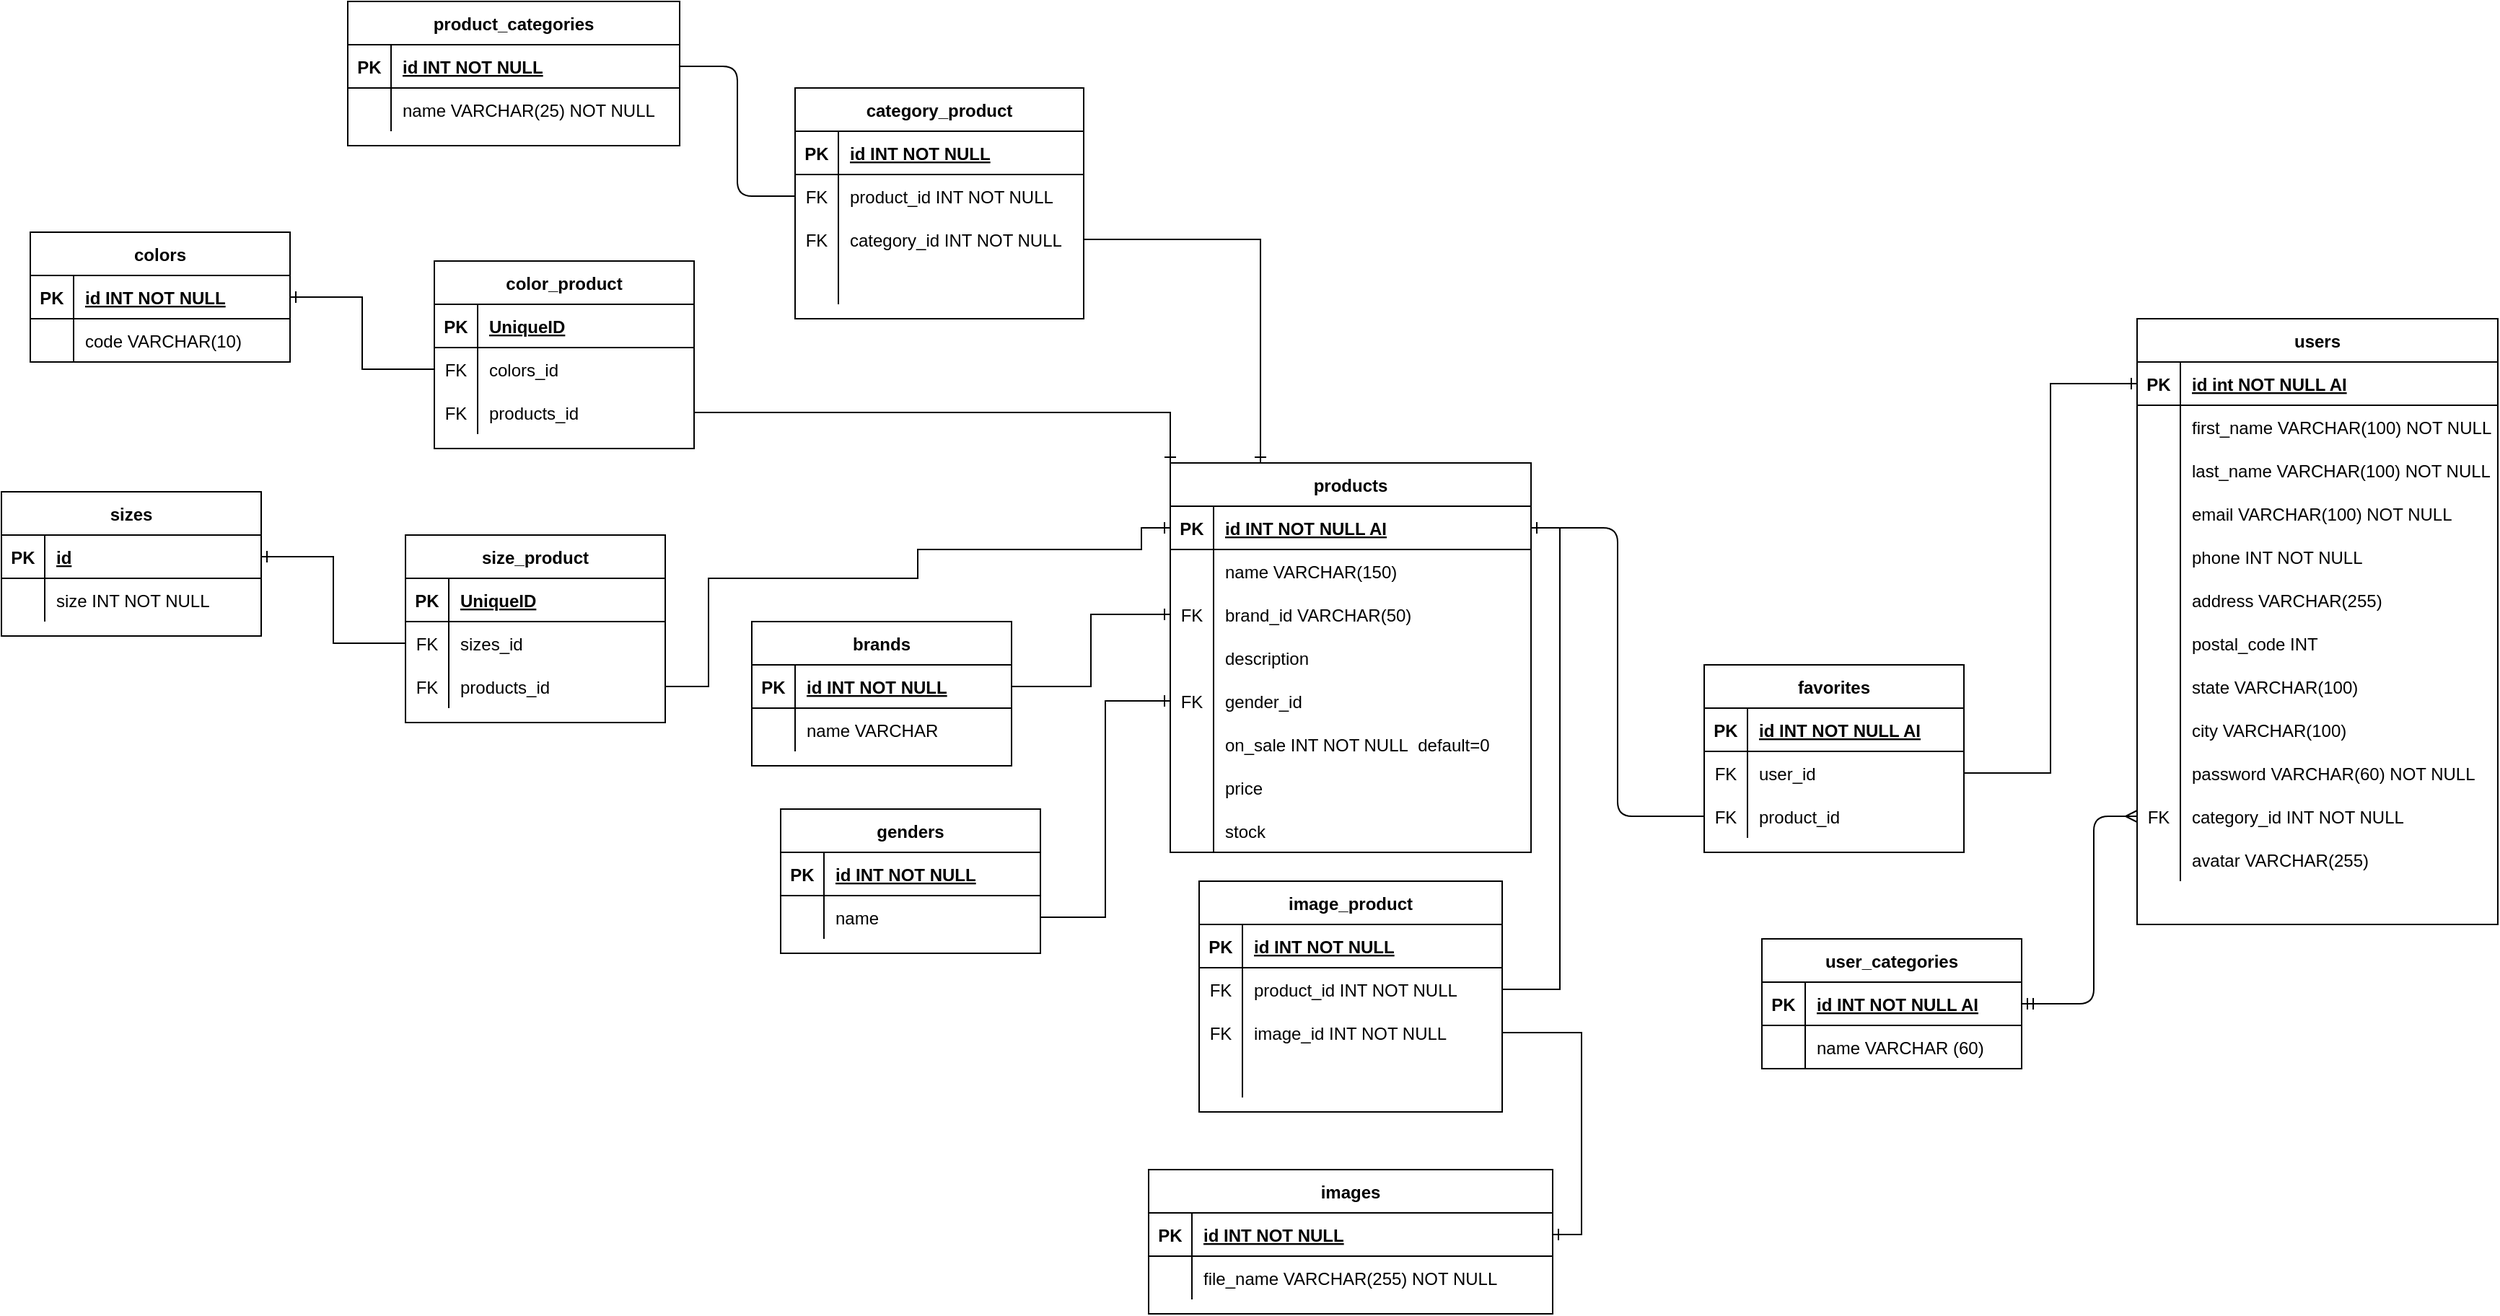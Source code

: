<mxfile version="13.6.10" type="device"><diagram id="R2lEEEUBdFMjLlhIrx00" name="Page-1"><mxGraphModel dx="3122" dy="1862" grid="1" gridSize="10" guides="1" tooltips="1" connect="1" arrows="1" fold="1" page="1" pageScale="1" pageWidth="850" pageHeight="1100" math="0" shadow="0" extFonts="Permanent Marker^https://fonts.googleapis.com/css?family=Permanent+Marker"><root><mxCell id="0"/><mxCell id="1" parent="0"/><mxCell id="C-vyLk0tnHw3VtMMgP7b-23" value="users" style="shape=table;startSize=30;container=1;collapsible=1;childLayout=tableLayout;fixedRows=1;rowLines=0;fontStyle=1;align=center;resizeLast=1;" parent="1" vertex="1"><mxGeometry x="120" y="120" width="250" height="420" as="geometry"/></mxCell><mxCell id="C-vyLk0tnHw3VtMMgP7b-24" value="" style="shape=partialRectangle;collapsible=0;dropTarget=0;pointerEvents=0;fillColor=none;points=[[0,0.5],[1,0.5]];portConstraint=eastwest;top=0;left=0;right=0;bottom=1;" parent="C-vyLk0tnHw3VtMMgP7b-23" vertex="1"><mxGeometry y="30" width="250" height="30" as="geometry"/></mxCell><mxCell id="C-vyLk0tnHw3VtMMgP7b-25" value="PK" style="shape=partialRectangle;overflow=hidden;connectable=0;fillColor=none;top=0;left=0;bottom=0;right=0;fontStyle=1;" parent="C-vyLk0tnHw3VtMMgP7b-24" vertex="1"><mxGeometry width="30" height="30" as="geometry"/></mxCell><mxCell id="C-vyLk0tnHw3VtMMgP7b-26" value="id int NOT NULL AI" style="shape=partialRectangle;overflow=hidden;connectable=0;fillColor=none;top=0;left=0;bottom=0;right=0;align=left;spacingLeft=6;fontStyle=5;" parent="C-vyLk0tnHw3VtMMgP7b-24" vertex="1"><mxGeometry x="30" width="220" height="30" as="geometry"/></mxCell><mxCell id="C-vyLk0tnHw3VtMMgP7b-27" value="" style="shape=partialRectangle;collapsible=0;dropTarget=0;pointerEvents=0;fillColor=none;points=[[0,0.5],[1,0.5]];portConstraint=eastwest;top=0;left=0;right=0;bottom=0;" parent="C-vyLk0tnHw3VtMMgP7b-23" vertex="1"><mxGeometry y="60" width="250" height="30" as="geometry"/></mxCell><mxCell id="C-vyLk0tnHw3VtMMgP7b-28" value="" style="shape=partialRectangle;overflow=hidden;connectable=0;fillColor=none;top=0;left=0;bottom=0;right=0;" parent="C-vyLk0tnHw3VtMMgP7b-27" vertex="1"><mxGeometry width="30" height="30" as="geometry"/></mxCell><mxCell id="C-vyLk0tnHw3VtMMgP7b-29" value="first_name VARCHAR(100) NOT NULL" style="shape=partialRectangle;overflow=hidden;connectable=0;fillColor=none;top=0;left=0;bottom=0;right=0;align=left;spacingLeft=6;" parent="C-vyLk0tnHw3VtMMgP7b-27" vertex="1"><mxGeometry x="30" width="220" height="30" as="geometry"/></mxCell><mxCell id="7CI0T04wTntUxsHBLiTN-1" value="" style="shape=partialRectangle;collapsible=0;dropTarget=0;pointerEvents=0;fillColor=none;top=0;left=0;bottom=0;right=0;points=[[0,0.5],[1,0.5]];portConstraint=eastwest;" parent="C-vyLk0tnHw3VtMMgP7b-23" vertex="1"><mxGeometry y="90" width="250" height="30" as="geometry"/></mxCell><mxCell id="7CI0T04wTntUxsHBLiTN-2" value="" style="shape=partialRectangle;connectable=0;fillColor=none;top=0;left=0;bottom=0;right=0;editable=1;overflow=hidden;" parent="7CI0T04wTntUxsHBLiTN-1" vertex="1"><mxGeometry width="30" height="30" as="geometry"/></mxCell><mxCell id="7CI0T04wTntUxsHBLiTN-3" value="last_name VARCHAR(100) NOT NULL" style="shape=partialRectangle;connectable=0;fillColor=none;top=0;left=0;bottom=0;right=0;align=left;spacingLeft=6;overflow=hidden;" parent="7CI0T04wTntUxsHBLiTN-1" vertex="1"><mxGeometry x="30" width="220" height="30" as="geometry"/></mxCell><mxCell id="7CI0T04wTntUxsHBLiTN-4" value="" style="shape=partialRectangle;collapsible=0;dropTarget=0;pointerEvents=0;fillColor=none;top=0;left=0;bottom=0;right=0;points=[[0,0.5],[1,0.5]];portConstraint=eastwest;" parent="C-vyLk0tnHw3VtMMgP7b-23" vertex="1"><mxGeometry y="120" width="250" height="30" as="geometry"/></mxCell><mxCell id="7CI0T04wTntUxsHBLiTN-5" value="" style="shape=partialRectangle;connectable=0;fillColor=none;top=0;left=0;bottom=0;right=0;editable=1;overflow=hidden;" parent="7CI0T04wTntUxsHBLiTN-4" vertex="1"><mxGeometry width="30" height="30" as="geometry"/></mxCell><mxCell id="7CI0T04wTntUxsHBLiTN-6" value="email VARCHAR(100) NOT NULL" style="shape=partialRectangle;connectable=0;fillColor=none;top=0;left=0;bottom=0;right=0;align=left;spacingLeft=6;overflow=hidden;" parent="7CI0T04wTntUxsHBLiTN-4" vertex="1"><mxGeometry x="30" width="220" height="30" as="geometry"/></mxCell><mxCell id="7CI0T04wTntUxsHBLiTN-7" value="" style="shape=partialRectangle;collapsible=0;dropTarget=0;pointerEvents=0;fillColor=none;top=0;left=0;bottom=0;right=0;points=[[0,0.5],[1,0.5]];portConstraint=eastwest;" parent="C-vyLk0tnHw3VtMMgP7b-23" vertex="1"><mxGeometry y="150" width="250" height="30" as="geometry"/></mxCell><mxCell id="7CI0T04wTntUxsHBLiTN-8" value="" style="shape=partialRectangle;connectable=0;fillColor=none;top=0;left=0;bottom=0;right=0;editable=1;overflow=hidden;" parent="7CI0T04wTntUxsHBLiTN-7" vertex="1"><mxGeometry width="30" height="30" as="geometry"/></mxCell><mxCell id="7CI0T04wTntUxsHBLiTN-9" value="phone INT NOT NULL" style="shape=partialRectangle;connectable=0;fillColor=none;top=0;left=0;bottom=0;right=0;align=left;spacingLeft=6;overflow=hidden;" parent="7CI0T04wTntUxsHBLiTN-7" vertex="1"><mxGeometry x="30" width="220" height="30" as="geometry"/></mxCell><mxCell id="C-vyLk0tnHw3VtMMgP7b-6" value="" style="shape=partialRectangle;collapsible=0;dropTarget=0;pointerEvents=0;fillColor=none;points=[[0,0.5],[1,0.5]];portConstraint=eastwest;top=0;left=0;right=0;bottom=0;" parent="C-vyLk0tnHw3VtMMgP7b-23" vertex="1"><mxGeometry y="180" width="250" height="30" as="geometry"/></mxCell><mxCell id="C-vyLk0tnHw3VtMMgP7b-7" value="" style="shape=partialRectangle;overflow=hidden;connectable=0;fillColor=none;top=0;left=0;bottom=0;right=0;" parent="C-vyLk0tnHw3VtMMgP7b-6" vertex="1"><mxGeometry width="30" height="30" as="geometry"/></mxCell><mxCell id="C-vyLk0tnHw3VtMMgP7b-8" value="address VARCHAR(255)" style="shape=partialRectangle;overflow=hidden;connectable=0;fillColor=none;top=0;left=0;bottom=0;right=0;align=left;spacingLeft=6;" parent="C-vyLk0tnHw3VtMMgP7b-6" vertex="1"><mxGeometry x="30" width="220" height="30" as="geometry"/></mxCell><mxCell id="7CI0T04wTntUxsHBLiTN-19" value="" style="shape=partialRectangle;collapsible=0;dropTarget=0;pointerEvents=0;fillColor=none;top=0;left=0;bottom=0;right=0;points=[[0,0.5],[1,0.5]];portConstraint=eastwest;" parent="C-vyLk0tnHw3VtMMgP7b-23" vertex="1"><mxGeometry y="210" width="250" height="30" as="geometry"/></mxCell><mxCell id="7CI0T04wTntUxsHBLiTN-20" value="" style="shape=partialRectangle;connectable=0;fillColor=none;top=0;left=0;bottom=0;right=0;editable=1;overflow=hidden;" parent="7CI0T04wTntUxsHBLiTN-19" vertex="1"><mxGeometry width="30" height="30" as="geometry"/></mxCell><mxCell id="7CI0T04wTntUxsHBLiTN-21" value="postal_code INT" style="shape=partialRectangle;connectable=0;fillColor=none;top=0;left=0;bottom=0;right=0;align=left;spacingLeft=6;overflow=hidden;" parent="7CI0T04wTntUxsHBLiTN-19" vertex="1"><mxGeometry x="30" width="220" height="30" as="geometry"/></mxCell><mxCell id="7CI0T04wTntUxsHBLiTN-16" value="" style="shape=partialRectangle;collapsible=0;dropTarget=0;pointerEvents=0;fillColor=none;top=0;left=0;bottom=0;right=0;points=[[0,0.5],[1,0.5]];portConstraint=eastwest;" parent="C-vyLk0tnHw3VtMMgP7b-23" vertex="1"><mxGeometry y="240" width="250" height="30" as="geometry"/></mxCell><mxCell id="7CI0T04wTntUxsHBLiTN-17" value="" style="shape=partialRectangle;connectable=0;fillColor=none;top=0;left=0;bottom=0;right=0;editable=1;overflow=hidden;" parent="7CI0T04wTntUxsHBLiTN-16" vertex="1"><mxGeometry width="30" height="30" as="geometry"/></mxCell><mxCell id="7CI0T04wTntUxsHBLiTN-18" value="state VARCHAR(100) " style="shape=partialRectangle;connectable=0;fillColor=none;top=0;left=0;bottom=0;right=0;align=left;spacingLeft=6;overflow=hidden;" parent="7CI0T04wTntUxsHBLiTN-16" vertex="1"><mxGeometry x="30" width="220" height="30" as="geometry"/></mxCell><mxCell id="C-vyLk0tnHw3VtMMgP7b-9" value="" style="shape=partialRectangle;collapsible=0;dropTarget=0;pointerEvents=0;fillColor=none;points=[[0,0.5],[1,0.5]];portConstraint=eastwest;top=0;left=0;right=0;bottom=0;" parent="C-vyLk0tnHw3VtMMgP7b-23" vertex="1"><mxGeometry y="270" width="250" height="30" as="geometry"/></mxCell><mxCell id="C-vyLk0tnHw3VtMMgP7b-10" value="" style="shape=partialRectangle;overflow=hidden;connectable=0;fillColor=none;top=0;left=0;bottom=0;right=0;" parent="C-vyLk0tnHw3VtMMgP7b-9" vertex="1"><mxGeometry width="30" height="30" as="geometry"/></mxCell><mxCell id="C-vyLk0tnHw3VtMMgP7b-11" value="city VARCHAR(100) " style="shape=partialRectangle;overflow=hidden;connectable=0;fillColor=none;top=0;left=0;bottom=0;right=0;align=left;spacingLeft=6;" parent="C-vyLk0tnHw3VtMMgP7b-9" vertex="1"><mxGeometry x="30" width="220" height="30" as="geometry"/></mxCell><mxCell id="7CI0T04wTntUxsHBLiTN-22" value="" style="shape=partialRectangle;collapsible=0;dropTarget=0;pointerEvents=0;fillColor=none;top=0;left=0;bottom=0;right=0;points=[[0,0.5],[1,0.5]];portConstraint=eastwest;" parent="C-vyLk0tnHw3VtMMgP7b-23" vertex="1"><mxGeometry y="300" width="250" height="30" as="geometry"/></mxCell><mxCell id="7CI0T04wTntUxsHBLiTN-23" value="" style="shape=partialRectangle;connectable=0;fillColor=none;top=0;left=0;bottom=0;right=0;editable=1;overflow=hidden;" parent="7CI0T04wTntUxsHBLiTN-22" vertex="1"><mxGeometry width="30" height="30" as="geometry"/></mxCell><mxCell id="7CI0T04wTntUxsHBLiTN-24" value="password VARCHAR(60) NOT NULL" style="shape=partialRectangle;connectable=0;fillColor=none;top=0;left=0;bottom=0;right=0;align=left;spacingLeft=6;overflow=hidden;" parent="7CI0T04wTntUxsHBLiTN-22" vertex="1"><mxGeometry x="30" width="220" height="30" as="geometry"/></mxCell><mxCell id="7CI0T04wTntUxsHBLiTN-25" value="" style="shape=partialRectangle;collapsible=0;dropTarget=0;pointerEvents=0;fillColor=none;top=0;left=0;bottom=0;right=0;points=[[0,0.5],[1,0.5]];portConstraint=eastwest;" parent="C-vyLk0tnHw3VtMMgP7b-23" vertex="1"><mxGeometry y="330" width="250" height="30" as="geometry"/></mxCell><mxCell id="7CI0T04wTntUxsHBLiTN-26" value="FK" style="shape=partialRectangle;connectable=0;fillColor=none;top=0;left=0;bottom=0;right=0;fontStyle=0;overflow=hidden;" parent="7CI0T04wTntUxsHBLiTN-25" vertex="1"><mxGeometry width="30" height="30" as="geometry"/></mxCell><mxCell id="7CI0T04wTntUxsHBLiTN-27" value="category_id INT NOT NULL" style="shape=partialRectangle;connectable=0;fillColor=none;top=0;left=0;bottom=0;right=0;align=left;spacingLeft=6;fontStyle=0;overflow=hidden;" parent="7CI0T04wTntUxsHBLiTN-25" vertex="1"><mxGeometry x="30" width="220" height="30" as="geometry"/></mxCell><mxCell id="7CI0T04wTntUxsHBLiTN-43" value="" style="shape=partialRectangle;collapsible=0;dropTarget=0;pointerEvents=0;fillColor=none;top=0;left=0;bottom=0;right=0;points=[[0,0.5],[1,0.5]];portConstraint=eastwest;" parent="C-vyLk0tnHw3VtMMgP7b-23" vertex="1"><mxGeometry y="360" width="250" height="30" as="geometry"/></mxCell><mxCell id="7CI0T04wTntUxsHBLiTN-44" value="" style="shape=partialRectangle;connectable=0;fillColor=none;top=0;left=0;bottom=0;right=0;editable=1;overflow=hidden;" parent="7CI0T04wTntUxsHBLiTN-43" vertex="1"><mxGeometry width="30" height="30" as="geometry"/></mxCell><mxCell id="7CI0T04wTntUxsHBLiTN-45" value="avatar VARCHAR(255)" style="shape=partialRectangle;connectable=0;fillColor=none;top=0;left=0;bottom=0;right=0;align=left;spacingLeft=6;overflow=hidden;" parent="7CI0T04wTntUxsHBLiTN-43" vertex="1"><mxGeometry x="30" width="220" height="30" as="geometry"/></mxCell><mxCell id="7CI0T04wTntUxsHBLiTN-41" value="" style="endArrow=ERmany;html=1;entryX=0;entryY=0.5;entryDx=0;entryDy=0;exitX=1;exitY=0.5;exitDx=0;exitDy=0;startArrow=ERmandOne;startFill=0;endFill=0;" parent="1" source="7CI0T04wTntUxsHBLiTN-29" target="7CI0T04wTntUxsHBLiTN-25" edge="1"><mxGeometry width="50" height="50" relative="1" as="geometry"><mxPoint y="180" as="sourcePoint"/><mxPoint x="50" y="130" as="targetPoint"/><Array as="points"><mxPoint x="90" y="595"/><mxPoint x="90" y="465"/></Array></mxGeometry></mxCell><mxCell id="7CI0T04wTntUxsHBLiTN-46" value="favorites" style="shape=table;startSize=30;container=1;collapsible=1;childLayout=tableLayout;fixedRows=1;rowLines=0;fontStyle=1;align=center;resizeLast=1;" parent="1" vertex="1"><mxGeometry x="-180" y="360" width="180" height="130" as="geometry"/></mxCell><mxCell id="7CI0T04wTntUxsHBLiTN-47" value="" style="shape=partialRectangle;collapsible=0;dropTarget=0;pointerEvents=0;fillColor=none;top=0;left=0;bottom=1;right=0;points=[[0,0.5],[1,0.5]];portConstraint=eastwest;" parent="7CI0T04wTntUxsHBLiTN-46" vertex="1"><mxGeometry y="30" width="180" height="30" as="geometry"/></mxCell><mxCell id="7CI0T04wTntUxsHBLiTN-48" value="PK" style="shape=partialRectangle;connectable=0;fillColor=none;top=0;left=0;bottom=0;right=0;fontStyle=1;overflow=hidden;" parent="7CI0T04wTntUxsHBLiTN-47" vertex="1"><mxGeometry width="30" height="30" as="geometry"/></mxCell><mxCell id="7CI0T04wTntUxsHBLiTN-49" value="id INT NOT NULL AI" style="shape=partialRectangle;connectable=0;fillColor=none;top=0;left=0;bottom=0;right=0;align=left;spacingLeft=6;fontStyle=5;overflow=hidden;" parent="7CI0T04wTntUxsHBLiTN-47" vertex="1"><mxGeometry x="30" width="150" height="30" as="geometry"/></mxCell><mxCell id="7CI0T04wTntUxsHBLiTN-50" value="" style="shape=partialRectangle;collapsible=0;dropTarget=0;pointerEvents=0;fillColor=none;top=0;left=0;bottom=0;right=0;points=[[0,0.5],[1,0.5]];portConstraint=eastwest;" parent="7CI0T04wTntUxsHBLiTN-46" vertex="1"><mxGeometry y="60" width="180" height="30" as="geometry"/></mxCell><mxCell id="7CI0T04wTntUxsHBLiTN-51" value="FK" style="shape=partialRectangle;connectable=0;fillColor=none;top=0;left=0;bottom=0;right=0;editable=1;overflow=hidden;" parent="7CI0T04wTntUxsHBLiTN-50" vertex="1"><mxGeometry width="30" height="30" as="geometry"/></mxCell><mxCell id="7CI0T04wTntUxsHBLiTN-52" value="user_id" style="shape=partialRectangle;connectable=0;fillColor=none;top=0;left=0;bottom=0;right=0;align=left;spacingLeft=6;overflow=hidden;" parent="7CI0T04wTntUxsHBLiTN-50" vertex="1"><mxGeometry x="30" width="150" height="30" as="geometry"/></mxCell><mxCell id="7CI0T04wTntUxsHBLiTN-53" value="" style="shape=partialRectangle;collapsible=0;dropTarget=0;pointerEvents=0;fillColor=none;top=0;left=0;bottom=0;right=0;points=[[0,0.5],[1,0.5]];portConstraint=eastwest;" parent="7CI0T04wTntUxsHBLiTN-46" vertex="1"><mxGeometry y="90" width="180" height="30" as="geometry"/></mxCell><mxCell id="7CI0T04wTntUxsHBLiTN-54" value="FK" style="shape=partialRectangle;connectable=0;fillColor=none;top=0;left=0;bottom=0;right=0;editable=1;overflow=hidden;" parent="7CI0T04wTntUxsHBLiTN-53" vertex="1"><mxGeometry width="30" height="30" as="geometry"/></mxCell><mxCell id="7CI0T04wTntUxsHBLiTN-55" value="product_id" style="shape=partialRectangle;connectable=0;fillColor=none;top=0;left=0;bottom=0;right=0;align=left;spacingLeft=6;overflow=hidden;" parent="7CI0T04wTntUxsHBLiTN-53" vertex="1"><mxGeometry x="30" width="150" height="30" as="geometry"/></mxCell><mxCell id="7CI0T04wTntUxsHBLiTN-76" value="" style="endArrow=none;html=1;entryX=0;entryY=0.5;entryDx=0;entryDy=0;exitX=1;exitY=0.5;exitDx=0;exitDy=0;" parent="1" source="7CI0T04wTntUxsHBLiTN-64" target="7CI0T04wTntUxsHBLiTN-53" edge="1"><mxGeometry width="50" height="50" relative="1" as="geometry"><mxPoint x="-30" y="620" as="sourcePoint"/><mxPoint x="20" y="570" as="targetPoint"/><Array as="points"><mxPoint x="-240" y="265"/><mxPoint x="-240" y="465"/></Array></mxGeometry></mxCell><mxCell id="7CI0T04wTntUxsHBLiTN-63" value="products" style="shape=table;startSize=30;container=1;collapsible=1;childLayout=tableLayout;fixedRows=1;rowLines=0;fontStyle=1;align=center;resizeLast=1;" parent="1" vertex="1"><mxGeometry x="-550" y="220" width="250" height="270" as="geometry"/></mxCell><mxCell id="7CI0T04wTntUxsHBLiTN-64" value="" style="shape=partialRectangle;collapsible=0;dropTarget=0;pointerEvents=0;fillColor=none;top=0;left=0;bottom=1;right=0;points=[[0,0.5],[1,0.5]];portConstraint=eastwest;" parent="7CI0T04wTntUxsHBLiTN-63" vertex="1"><mxGeometry y="30" width="250" height="30" as="geometry"/></mxCell><mxCell id="7CI0T04wTntUxsHBLiTN-65" value="PK" style="shape=partialRectangle;connectable=0;fillColor=none;top=0;left=0;bottom=0;right=0;fontStyle=1;overflow=hidden;" parent="7CI0T04wTntUxsHBLiTN-64" vertex="1"><mxGeometry width="30" height="30" as="geometry"/></mxCell><mxCell id="7CI0T04wTntUxsHBLiTN-66" value="id INT NOT NULL AI" style="shape=partialRectangle;connectable=0;fillColor=none;top=0;left=0;bottom=0;right=0;align=left;spacingLeft=6;fontStyle=5;overflow=hidden;" parent="7CI0T04wTntUxsHBLiTN-64" vertex="1"><mxGeometry x="30" width="220" height="30" as="geometry"/></mxCell><mxCell id="7CI0T04wTntUxsHBLiTN-67" value="" style="shape=partialRectangle;collapsible=0;dropTarget=0;pointerEvents=0;fillColor=none;top=0;left=0;bottom=0;right=0;points=[[0,0.5],[1,0.5]];portConstraint=eastwest;" parent="7CI0T04wTntUxsHBLiTN-63" vertex="1"><mxGeometry y="60" width="250" height="30" as="geometry"/></mxCell><mxCell id="7CI0T04wTntUxsHBLiTN-68" value="" style="shape=partialRectangle;connectable=0;fillColor=none;top=0;left=0;bottom=0;right=0;editable=1;overflow=hidden;" parent="7CI0T04wTntUxsHBLiTN-67" vertex="1"><mxGeometry width="30" height="30" as="geometry"/></mxCell><mxCell id="7CI0T04wTntUxsHBLiTN-69" value="name VARCHAR(150)" style="shape=partialRectangle;connectable=0;fillColor=none;top=0;left=0;bottom=0;right=0;align=left;spacingLeft=6;overflow=hidden;" parent="7CI0T04wTntUxsHBLiTN-67" vertex="1"><mxGeometry x="30" width="220" height="30" as="geometry"/></mxCell><mxCell id="7CI0T04wTntUxsHBLiTN-70" value="" style="shape=partialRectangle;collapsible=0;dropTarget=0;pointerEvents=0;fillColor=none;top=0;left=0;bottom=0;right=0;points=[[0,0.5],[1,0.5]];portConstraint=eastwest;" parent="7CI0T04wTntUxsHBLiTN-63" vertex="1"><mxGeometry y="90" width="250" height="30" as="geometry"/></mxCell><mxCell id="7CI0T04wTntUxsHBLiTN-71" value="FK" style="shape=partialRectangle;connectable=0;fillColor=none;top=0;left=0;bottom=0;right=0;editable=1;overflow=hidden;" parent="7CI0T04wTntUxsHBLiTN-70" vertex="1"><mxGeometry width="30" height="30" as="geometry"/></mxCell><mxCell id="7CI0T04wTntUxsHBLiTN-72" value="brand_id VARCHAR(50)" style="shape=partialRectangle;connectable=0;fillColor=none;top=0;left=0;bottom=0;right=0;align=left;spacingLeft=6;overflow=hidden;" parent="7CI0T04wTntUxsHBLiTN-70" vertex="1"><mxGeometry x="30" width="220" height="30" as="geometry"/></mxCell><mxCell id="7CI0T04wTntUxsHBLiTN-73" value="" style="shape=partialRectangle;collapsible=0;dropTarget=0;pointerEvents=0;fillColor=none;top=0;left=0;bottom=0;right=0;points=[[0,0.5],[1,0.5]];portConstraint=eastwest;" parent="7CI0T04wTntUxsHBLiTN-63" vertex="1"><mxGeometry y="120" width="250" height="30" as="geometry"/></mxCell><mxCell id="7CI0T04wTntUxsHBLiTN-74" value="" style="shape=partialRectangle;connectable=0;fillColor=none;top=0;left=0;bottom=0;right=0;editable=1;overflow=hidden;" parent="7CI0T04wTntUxsHBLiTN-73" vertex="1"><mxGeometry width="30" height="30" as="geometry"/></mxCell><mxCell id="7CI0T04wTntUxsHBLiTN-75" value="description" style="shape=partialRectangle;connectable=0;fillColor=none;top=0;left=0;bottom=0;right=0;align=left;spacingLeft=6;overflow=hidden;" parent="7CI0T04wTntUxsHBLiTN-73" vertex="1"><mxGeometry x="30" width="220" height="30" as="geometry"/></mxCell><mxCell id="ed0kScu_7yE_IxrHr6Bm-62" value="" style="shape=partialRectangle;collapsible=0;dropTarget=0;pointerEvents=0;fillColor=none;top=0;left=0;bottom=0;right=0;points=[[0,0.5],[1,0.5]];portConstraint=eastwest;" parent="7CI0T04wTntUxsHBLiTN-63" vertex="1"><mxGeometry y="150" width="250" height="30" as="geometry"/></mxCell><mxCell id="ed0kScu_7yE_IxrHr6Bm-63" value="FK" style="shape=partialRectangle;connectable=0;fillColor=none;top=0;left=0;bottom=0;right=0;editable=1;overflow=hidden;" parent="ed0kScu_7yE_IxrHr6Bm-62" vertex="1"><mxGeometry width="30" height="30" as="geometry"/></mxCell><mxCell id="ed0kScu_7yE_IxrHr6Bm-64" value="gender_id" style="shape=partialRectangle;connectable=0;fillColor=none;top=0;left=0;bottom=0;right=0;align=left;spacingLeft=6;overflow=hidden;" parent="ed0kScu_7yE_IxrHr6Bm-62" vertex="1"><mxGeometry x="30" width="220" height="30" as="geometry"/></mxCell><mxCell id="ed0kScu_7yE_IxrHr6Bm-68" value="" style="shape=partialRectangle;collapsible=0;dropTarget=0;pointerEvents=0;fillColor=none;top=0;left=0;bottom=0;right=0;points=[[0,0.5],[1,0.5]];portConstraint=eastwest;" parent="7CI0T04wTntUxsHBLiTN-63" vertex="1"><mxGeometry y="180" width="250" height="30" as="geometry"/></mxCell><mxCell id="ed0kScu_7yE_IxrHr6Bm-69" value="" style="shape=partialRectangle;connectable=0;fillColor=none;top=0;left=0;bottom=0;right=0;editable=1;overflow=hidden;" parent="ed0kScu_7yE_IxrHr6Bm-68" vertex="1"><mxGeometry width="30" height="30" as="geometry"/></mxCell><mxCell id="ed0kScu_7yE_IxrHr6Bm-70" value="on_sale INT NOT NULL  default=0" style="shape=partialRectangle;connectable=0;fillColor=none;top=0;left=0;bottom=0;right=0;align=left;spacingLeft=6;overflow=hidden;" parent="ed0kScu_7yE_IxrHr6Bm-68" vertex="1"><mxGeometry x="30" width="220" height="30" as="geometry"/></mxCell><mxCell id="ed0kScu_7yE_IxrHr6Bm-77" value="" style="shape=partialRectangle;collapsible=0;dropTarget=0;pointerEvents=0;fillColor=none;top=0;left=0;bottom=0;right=0;points=[[0,0.5],[1,0.5]];portConstraint=eastwest;" parent="7CI0T04wTntUxsHBLiTN-63" vertex="1"><mxGeometry y="210" width="250" height="30" as="geometry"/></mxCell><mxCell id="ed0kScu_7yE_IxrHr6Bm-78" value="" style="shape=partialRectangle;connectable=0;fillColor=none;top=0;left=0;bottom=0;right=0;editable=1;overflow=hidden;" parent="ed0kScu_7yE_IxrHr6Bm-77" vertex="1"><mxGeometry width="30" height="30" as="geometry"/></mxCell><mxCell id="ed0kScu_7yE_IxrHr6Bm-79" value="price" style="shape=partialRectangle;connectable=0;fillColor=none;top=0;left=0;bottom=0;right=0;align=left;spacingLeft=6;overflow=hidden;" parent="ed0kScu_7yE_IxrHr6Bm-77" vertex="1"><mxGeometry x="30" width="220" height="30" as="geometry"/></mxCell><mxCell id="ed0kScu_7yE_IxrHr6Bm-86" value="" style="shape=partialRectangle;collapsible=0;dropTarget=0;pointerEvents=0;fillColor=none;top=0;left=0;bottom=0;right=0;points=[[0,0.5],[1,0.5]];portConstraint=eastwest;" parent="7CI0T04wTntUxsHBLiTN-63" vertex="1"><mxGeometry y="240" width="250" height="30" as="geometry"/></mxCell><mxCell id="ed0kScu_7yE_IxrHr6Bm-87" value="" style="shape=partialRectangle;connectable=0;fillColor=none;top=0;left=0;bottom=0;right=0;editable=1;overflow=hidden;" parent="ed0kScu_7yE_IxrHr6Bm-86" vertex="1"><mxGeometry width="30" height="30" as="geometry"/></mxCell><mxCell id="ed0kScu_7yE_IxrHr6Bm-88" value="stock" style="shape=partialRectangle;connectable=0;fillColor=none;top=0;left=0;bottom=0;right=0;align=left;spacingLeft=6;overflow=hidden;" parent="ed0kScu_7yE_IxrHr6Bm-86" vertex="1"><mxGeometry x="30" width="220" height="30" as="geometry"/></mxCell><mxCell id="ed0kScu_7yE_IxrHr6Bm-147" value="" style="endArrow=none;html=1;entryX=0;entryY=0.5;entryDx=0;entryDy=0;exitX=1;exitY=0.5;exitDx=0;exitDy=0;" parent="1" source="ed0kScu_7yE_IxrHr6Bm-135" target="ed0kScu_7yE_IxrHr6Bm-124" edge="1"><mxGeometry width="50" height="50" relative="1" as="geometry"><mxPoint x="-440" y="80" as="sourcePoint"/><mxPoint x="-390" y="30" as="targetPoint"/><Array as="points"><mxPoint x="-850" y="-55"/><mxPoint x="-850" y="35"/></Array></mxGeometry></mxCell><mxCell id="hTdoEpMbMolDxhusaPXO-15" style="edgeStyle=orthogonalEdgeStyle;rounded=0;orthogonalLoop=1;jettySize=auto;html=1;exitX=0;exitY=0.5;exitDx=0;exitDy=0;entryX=1;entryY=0.5;entryDx=0;entryDy=0;endArrow=ERone;endFill=0;" edge="1" parent="1" source="hTdoEpMbMolDxhusaPXO-5" target="ed0kScu_7yE_IxrHr6Bm-149"><mxGeometry relative="1" as="geometry"/></mxCell><mxCell id="hTdoEpMbMolDxhusaPXO-26" style="edgeStyle=orthogonalEdgeStyle;rounded=0;orthogonalLoop=1;jettySize=auto;html=1;exitX=0;exitY=0.5;exitDx=0;exitDy=0;entryX=1;entryY=0.5;entryDx=0;entryDy=0;endArrow=ERone;endFill=0;" edge="1" parent="1" source="hTdoEpMbMolDxhusaPXO-20" target="ed0kScu_7yE_IxrHr6Bm-176"><mxGeometry relative="1" as="geometry"/></mxCell><mxCell id="ed0kScu_7yE_IxrHr6Bm-219" value="images" style="shape=table;startSize=30;container=1;collapsible=1;childLayout=tableLayout;fixedRows=1;rowLines=0;fontStyle=1;align=center;resizeLast=1;" parent="1" vertex="1"><mxGeometry x="-565" y="710" width="280" height="100" as="geometry"/></mxCell><mxCell id="ed0kScu_7yE_IxrHr6Bm-220" value="" style="shape=partialRectangle;collapsible=0;dropTarget=0;pointerEvents=0;fillColor=none;top=0;left=0;bottom=1;right=0;points=[[0,0.5],[1,0.5]];portConstraint=eastwest;" parent="ed0kScu_7yE_IxrHr6Bm-219" vertex="1"><mxGeometry y="30" width="280" height="30" as="geometry"/></mxCell><mxCell id="ed0kScu_7yE_IxrHr6Bm-221" value="PK" style="shape=partialRectangle;connectable=0;fillColor=none;top=0;left=0;bottom=0;right=0;fontStyle=1;overflow=hidden;" parent="ed0kScu_7yE_IxrHr6Bm-220" vertex="1"><mxGeometry width="30" height="30" as="geometry"/></mxCell><mxCell id="ed0kScu_7yE_IxrHr6Bm-222" value="id INT NOT NULL" style="shape=partialRectangle;connectable=0;fillColor=none;top=0;left=0;bottom=0;right=0;align=left;spacingLeft=6;fontStyle=5;overflow=hidden;" parent="ed0kScu_7yE_IxrHr6Bm-220" vertex="1"><mxGeometry x="30" width="250" height="30" as="geometry"/></mxCell><mxCell id="ed0kScu_7yE_IxrHr6Bm-223" value="" style="shape=partialRectangle;collapsible=0;dropTarget=0;pointerEvents=0;fillColor=none;top=0;left=0;bottom=0;right=0;points=[[0,0.5],[1,0.5]];portConstraint=eastwest;" parent="ed0kScu_7yE_IxrHr6Bm-219" vertex="1"><mxGeometry y="60" width="280" height="30" as="geometry"/></mxCell><mxCell id="ed0kScu_7yE_IxrHr6Bm-224" value="" style="shape=partialRectangle;connectable=0;fillColor=none;top=0;left=0;bottom=0;right=0;editable=1;overflow=hidden;" parent="ed0kScu_7yE_IxrHr6Bm-223" vertex="1"><mxGeometry width="30" height="30" as="geometry"/></mxCell><mxCell id="ed0kScu_7yE_IxrHr6Bm-225" value="file_name VARCHAR(255) NOT NULL" style="shape=partialRectangle;connectable=0;fillColor=none;top=0;left=0;bottom=0;right=0;align=left;spacingLeft=6;overflow=hidden;" parent="ed0kScu_7yE_IxrHr6Bm-223" vertex="1"><mxGeometry x="30" width="250" height="30" as="geometry"/></mxCell><mxCell id="hTdoEpMbMolDxhusaPXO-28" style="edgeStyle=orthogonalEdgeStyle;rounded=0;orthogonalLoop=1;jettySize=auto;html=1;exitX=1;exitY=0.5;exitDx=0;exitDy=0;entryX=1;entryY=0.5;entryDx=0;entryDy=0;endArrow=ERone;endFill=0;" edge="1" parent="1" source="ed0kScu_7yE_IxrHr6Bm-212" target="ed0kScu_7yE_IxrHr6Bm-220"><mxGeometry relative="1" as="geometry"/></mxCell><mxCell id="ed0kScu_7yE_IxrHr6Bm-205" value="image_product" style="shape=table;startSize=30;container=1;collapsible=1;childLayout=tableLayout;fixedRows=1;rowLines=0;fontStyle=1;align=center;resizeLast=1;" parent="1" vertex="1"><mxGeometry x="-530" y="510" width="210" height="160" as="geometry"/></mxCell><mxCell id="ed0kScu_7yE_IxrHr6Bm-206" value="" style="shape=partialRectangle;collapsible=0;dropTarget=0;pointerEvents=0;fillColor=none;top=0;left=0;bottom=1;right=0;points=[[0,0.5],[1,0.5]];portConstraint=eastwest;" parent="ed0kScu_7yE_IxrHr6Bm-205" vertex="1"><mxGeometry y="30" width="210" height="30" as="geometry"/></mxCell><mxCell id="ed0kScu_7yE_IxrHr6Bm-207" value="PK" style="shape=partialRectangle;connectable=0;fillColor=none;top=0;left=0;bottom=0;right=0;fontStyle=1;overflow=hidden;" parent="ed0kScu_7yE_IxrHr6Bm-206" vertex="1"><mxGeometry width="30" height="30" as="geometry"/></mxCell><mxCell id="ed0kScu_7yE_IxrHr6Bm-208" value="id INT NOT NULL" style="shape=partialRectangle;connectable=0;fillColor=none;top=0;left=0;bottom=0;right=0;align=left;spacingLeft=6;fontStyle=5;overflow=hidden;" parent="ed0kScu_7yE_IxrHr6Bm-206" vertex="1"><mxGeometry x="30" width="180" height="30" as="geometry"/></mxCell><mxCell id="ed0kScu_7yE_IxrHr6Bm-209" value="" style="shape=partialRectangle;collapsible=0;dropTarget=0;pointerEvents=0;fillColor=none;top=0;left=0;bottom=0;right=0;points=[[0,0.5],[1,0.5]];portConstraint=eastwest;" parent="ed0kScu_7yE_IxrHr6Bm-205" vertex="1"><mxGeometry y="60" width="210" height="30" as="geometry"/></mxCell><mxCell id="ed0kScu_7yE_IxrHr6Bm-210" value="FK" style="shape=partialRectangle;connectable=0;fillColor=none;top=0;left=0;bottom=0;right=0;editable=1;overflow=hidden;" parent="ed0kScu_7yE_IxrHr6Bm-209" vertex="1"><mxGeometry width="30" height="30" as="geometry"/></mxCell><mxCell id="ed0kScu_7yE_IxrHr6Bm-211" value="product_id INT NOT NULL" style="shape=partialRectangle;connectable=0;fillColor=none;top=0;left=0;bottom=0;right=0;align=left;spacingLeft=6;overflow=hidden;" parent="ed0kScu_7yE_IxrHr6Bm-209" vertex="1"><mxGeometry x="30" width="180" height="30" as="geometry"/></mxCell><mxCell id="ed0kScu_7yE_IxrHr6Bm-212" value="" style="shape=partialRectangle;collapsible=0;dropTarget=0;pointerEvents=0;fillColor=none;top=0;left=0;bottom=0;right=0;points=[[0,0.5],[1,0.5]];portConstraint=eastwest;" parent="ed0kScu_7yE_IxrHr6Bm-205" vertex="1"><mxGeometry y="90" width="210" height="30" as="geometry"/></mxCell><mxCell id="ed0kScu_7yE_IxrHr6Bm-213" value="FK" style="shape=partialRectangle;connectable=0;fillColor=none;top=0;left=0;bottom=0;right=0;editable=1;overflow=hidden;" parent="ed0kScu_7yE_IxrHr6Bm-212" vertex="1"><mxGeometry width="30" height="30" as="geometry"/></mxCell><mxCell id="ed0kScu_7yE_IxrHr6Bm-214" value="image_id INT NOT NULL" style="shape=partialRectangle;connectable=0;fillColor=none;top=0;left=0;bottom=0;right=0;align=left;spacingLeft=6;overflow=hidden;" parent="ed0kScu_7yE_IxrHr6Bm-212" vertex="1"><mxGeometry x="30" width="180" height="30" as="geometry"/></mxCell><mxCell id="ed0kScu_7yE_IxrHr6Bm-215" value="" style="shape=partialRectangle;collapsible=0;dropTarget=0;pointerEvents=0;fillColor=none;top=0;left=0;bottom=0;right=0;points=[[0,0.5],[1,0.5]];portConstraint=eastwest;" parent="ed0kScu_7yE_IxrHr6Bm-205" vertex="1"><mxGeometry y="120" width="210" height="30" as="geometry"/></mxCell><mxCell id="ed0kScu_7yE_IxrHr6Bm-216" value="" style="shape=partialRectangle;connectable=0;fillColor=none;top=0;left=0;bottom=0;right=0;editable=1;overflow=hidden;" parent="ed0kScu_7yE_IxrHr6Bm-215" vertex="1"><mxGeometry width="30" height="30" as="geometry"/></mxCell><mxCell id="ed0kScu_7yE_IxrHr6Bm-217" value="" style="shape=partialRectangle;connectable=0;fillColor=none;top=0;left=0;bottom=0;right=0;align=left;spacingLeft=6;overflow=hidden;" parent="ed0kScu_7yE_IxrHr6Bm-215" vertex="1"><mxGeometry x="30" width="180" height="30" as="geometry"/></mxCell><mxCell id="hTdoEpMbMolDxhusaPXO-95" style="edgeStyle=orthogonalEdgeStyle;rounded=0;orthogonalLoop=1;jettySize=auto;html=1;exitX=1;exitY=0.5;exitDx=0;exitDy=0;entryX=1;entryY=0.5;entryDx=0;entryDy=0;endArrow=ERone;endFill=0;" edge="1" parent="1" source="ed0kScu_7yE_IxrHr6Bm-209" target="7CI0T04wTntUxsHBLiTN-64"><mxGeometry relative="1" as="geometry"><Array as="points"><mxPoint x="-280" y="585"/><mxPoint x="-280" y="265"/></Array></mxGeometry></mxCell><mxCell id="hTdoEpMbMolDxhusaPXO-99" style="edgeStyle=orthogonalEdgeStyle;rounded=0;orthogonalLoop=1;jettySize=auto;html=1;exitX=1;exitY=0.5;exitDx=0;exitDy=0;entryX=0;entryY=0.5;entryDx=0;entryDy=0;endArrow=ERone;endFill=0;" edge="1" parent="1" source="7CI0T04wTntUxsHBLiTN-50" target="C-vyLk0tnHw3VtMMgP7b-24"><mxGeometry relative="1" as="geometry"/></mxCell><mxCell id="7CI0T04wTntUxsHBLiTN-28" value="user_categories" style="shape=table;startSize=30;container=1;collapsible=1;childLayout=tableLayout;fixedRows=1;rowLines=0;fontStyle=1;align=center;resizeLast=1;" parent="1" vertex="1"><mxGeometry x="-140" y="550" width="180" height="90" as="geometry"/></mxCell><mxCell id="7CI0T04wTntUxsHBLiTN-29" value="" style="shape=partialRectangle;collapsible=0;dropTarget=0;pointerEvents=0;fillColor=none;top=0;left=0;bottom=1;right=0;points=[[0,0.5],[1,0.5]];portConstraint=eastwest;" parent="7CI0T04wTntUxsHBLiTN-28" vertex="1"><mxGeometry y="30" width="180" height="30" as="geometry"/></mxCell><mxCell id="7CI0T04wTntUxsHBLiTN-30" value="PK" style="shape=partialRectangle;connectable=0;fillColor=none;top=0;left=0;bottom=0;right=0;fontStyle=1;overflow=hidden;" parent="7CI0T04wTntUxsHBLiTN-29" vertex="1"><mxGeometry width="30" height="30" as="geometry"/></mxCell><mxCell id="7CI0T04wTntUxsHBLiTN-31" value="id INT NOT NULL AI" style="shape=partialRectangle;connectable=0;fillColor=none;top=0;left=0;bottom=0;right=0;align=left;spacingLeft=6;fontStyle=5;overflow=hidden;" parent="7CI0T04wTntUxsHBLiTN-29" vertex="1"><mxGeometry x="30" width="150" height="30" as="geometry"/></mxCell><mxCell id="7CI0T04wTntUxsHBLiTN-32" value="" style="shape=partialRectangle;collapsible=0;dropTarget=0;pointerEvents=0;fillColor=none;top=0;left=0;bottom=0;right=0;points=[[0,0.5],[1,0.5]];portConstraint=eastwest;" parent="7CI0T04wTntUxsHBLiTN-28" vertex="1"><mxGeometry y="60" width="180" height="30" as="geometry"/></mxCell><mxCell id="7CI0T04wTntUxsHBLiTN-33" value="" style="shape=partialRectangle;connectable=0;fillColor=none;top=0;left=0;bottom=0;right=0;editable=1;overflow=hidden;" parent="7CI0T04wTntUxsHBLiTN-32" vertex="1"><mxGeometry width="30" height="30" as="geometry"/></mxCell><mxCell id="7CI0T04wTntUxsHBLiTN-34" value="name VARCHAR (60)" style="shape=partialRectangle;connectable=0;fillColor=none;top=0;left=0;bottom=0;right=0;align=left;spacingLeft=6;overflow=hidden;" parent="7CI0T04wTntUxsHBLiTN-32" vertex="1"><mxGeometry x="30" width="150" height="30" as="geometry"/></mxCell><mxCell id="ed0kScu_7yE_IxrHr6Bm-106" value="genders" style="shape=table;startSize=30;container=1;collapsible=1;childLayout=tableLayout;fixedRows=1;rowLines=0;fontStyle=1;align=center;resizeLast=1;" parent="1" vertex="1"><mxGeometry x="-820" y="460" width="180" height="100" as="geometry"/></mxCell><mxCell id="ed0kScu_7yE_IxrHr6Bm-107" value="" style="shape=partialRectangle;collapsible=0;dropTarget=0;pointerEvents=0;fillColor=none;top=0;left=0;bottom=1;right=0;points=[[0,0.5],[1,0.5]];portConstraint=eastwest;" parent="ed0kScu_7yE_IxrHr6Bm-106" vertex="1"><mxGeometry y="30" width="180" height="30" as="geometry"/></mxCell><mxCell id="ed0kScu_7yE_IxrHr6Bm-108" value="PK" style="shape=partialRectangle;connectable=0;fillColor=none;top=0;left=0;bottom=0;right=0;fontStyle=1;overflow=hidden;" parent="ed0kScu_7yE_IxrHr6Bm-107" vertex="1"><mxGeometry width="30" height="30" as="geometry"/></mxCell><mxCell id="ed0kScu_7yE_IxrHr6Bm-109" value="id INT NOT NULL" style="shape=partialRectangle;connectable=0;fillColor=none;top=0;left=0;bottom=0;right=0;align=left;spacingLeft=6;fontStyle=5;overflow=hidden;" parent="ed0kScu_7yE_IxrHr6Bm-107" vertex="1"><mxGeometry x="30" width="150" height="30" as="geometry"/></mxCell><mxCell id="ed0kScu_7yE_IxrHr6Bm-110" value="" style="shape=partialRectangle;collapsible=0;dropTarget=0;pointerEvents=0;fillColor=none;top=0;left=0;bottom=0;right=0;points=[[0,0.5],[1,0.5]];portConstraint=eastwest;" parent="ed0kScu_7yE_IxrHr6Bm-106" vertex="1"><mxGeometry y="60" width="180" height="30" as="geometry"/></mxCell><mxCell id="ed0kScu_7yE_IxrHr6Bm-111" value="" style="shape=partialRectangle;connectable=0;fillColor=none;top=0;left=0;bottom=0;right=0;editable=1;overflow=hidden;" parent="ed0kScu_7yE_IxrHr6Bm-110" vertex="1"><mxGeometry width="30" height="30" as="geometry"/></mxCell><mxCell id="ed0kScu_7yE_IxrHr6Bm-112" value="name" style="shape=partialRectangle;connectable=0;fillColor=none;top=0;left=0;bottom=0;right=0;align=left;spacingLeft=6;overflow=hidden;" parent="ed0kScu_7yE_IxrHr6Bm-110" vertex="1"><mxGeometry x="30" width="150" height="30" as="geometry"/></mxCell><mxCell id="hTdoEpMbMolDxhusaPXO-100" style="edgeStyle=orthogonalEdgeStyle;rounded=0;orthogonalLoop=1;jettySize=auto;html=1;exitX=1;exitY=0.5;exitDx=0;exitDy=0;entryX=0;entryY=0.5;entryDx=0;entryDy=0;endArrow=ERone;endFill=0;" edge="1" parent="1" source="ed0kScu_7yE_IxrHr6Bm-110" target="ed0kScu_7yE_IxrHr6Bm-62"><mxGeometry relative="1" as="geometry"/></mxCell><mxCell id="ed0kScu_7yE_IxrHr6Bm-92" value="brands" style="shape=table;startSize=30;container=1;collapsible=1;childLayout=tableLayout;fixedRows=1;rowLines=0;fontStyle=1;align=center;resizeLast=1;" parent="1" vertex="1"><mxGeometry x="-840" y="330" width="180" height="100" as="geometry"/></mxCell><mxCell id="ed0kScu_7yE_IxrHr6Bm-93" value="" style="shape=partialRectangle;collapsible=0;dropTarget=0;pointerEvents=0;fillColor=none;top=0;left=0;bottom=1;right=0;points=[[0,0.5],[1,0.5]];portConstraint=eastwest;" parent="ed0kScu_7yE_IxrHr6Bm-92" vertex="1"><mxGeometry y="30" width="180" height="30" as="geometry"/></mxCell><mxCell id="ed0kScu_7yE_IxrHr6Bm-94" value="PK" style="shape=partialRectangle;connectable=0;fillColor=none;top=0;left=0;bottom=0;right=0;fontStyle=1;overflow=hidden;" parent="ed0kScu_7yE_IxrHr6Bm-93" vertex="1"><mxGeometry width="30" height="30" as="geometry"/></mxCell><mxCell id="ed0kScu_7yE_IxrHr6Bm-95" value="id INT NOT NULL" style="shape=partialRectangle;connectable=0;fillColor=none;top=0;left=0;bottom=0;right=0;align=left;spacingLeft=6;fontStyle=5;overflow=hidden;" parent="ed0kScu_7yE_IxrHr6Bm-93" vertex="1"><mxGeometry x="30" width="150" height="30" as="geometry"/></mxCell><mxCell id="ed0kScu_7yE_IxrHr6Bm-96" value="" style="shape=partialRectangle;collapsible=0;dropTarget=0;pointerEvents=0;fillColor=none;top=0;left=0;bottom=0;right=0;points=[[0,0.5],[1,0.5]];portConstraint=eastwest;" parent="ed0kScu_7yE_IxrHr6Bm-92" vertex="1"><mxGeometry y="60" width="180" height="30" as="geometry"/></mxCell><mxCell id="ed0kScu_7yE_IxrHr6Bm-97" value="" style="shape=partialRectangle;connectable=0;fillColor=none;top=0;left=0;bottom=0;right=0;editable=1;overflow=hidden;" parent="ed0kScu_7yE_IxrHr6Bm-96" vertex="1"><mxGeometry width="30" height="30" as="geometry"/></mxCell><mxCell id="ed0kScu_7yE_IxrHr6Bm-98" value="name VARCHAR" style="shape=partialRectangle;connectable=0;fillColor=none;top=0;left=0;bottom=0;right=0;align=left;spacingLeft=6;overflow=hidden;" parent="ed0kScu_7yE_IxrHr6Bm-96" vertex="1"><mxGeometry x="30" width="150" height="30" as="geometry"/></mxCell><mxCell id="hTdoEpMbMolDxhusaPXO-101" style="edgeStyle=orthogonalEdgeStyle;rounded=0;orthogonalLoop=1;jettySize=auto;html=1;exitX=1;exitY=0.5;exitDx=0;exitDy=0;entryX=0;entryY=0.5;entryDx=0;entryDy=0;endArrow=ERone;endFill=0;" edge="1" parent="1" source="ed0kScu_7yE_IxrHr6Bm-93" target="7CI0T04wTntUxsHBLiTN-70"><mxGeometry relative="1" as="geometry"/></mxCell><mxCell id="ed0kScu_7yE_IxrHr6Bm-134" value="product_categories" style="shape=table;startSize=30;container=1;collapsible=1;childLayout=tableLayout;fixedRows=1;rowLines=0;fontStyle=1;align=center;resizeLast=1;" parent="1" vertex="1"><mxGeometry x="-1120" y="-100" width="230" height="100" as="geometry"/></mxCell><mxCell id="ed0kScu_7yE_IxrHr6Bm-135" value="" style="shape=partialRectangle;collapsible=0;dropTarget=0;pointerEvents=0;fillColor=none;top=0;left=0;bottom=1;right=0;points=[[0,0.5],[1,0.5]];portConstraint=eastwest;" parent="ed0kScu_7yE_IxrHr6Bm-134" vertex="1"><mxGeometry y="30" width="230" height="30" as="geometry"/></mxCell><mxCell id="ed0kScu_7yE_IxrHr6Bm-136" value="PK" style="shape=partialRectangle;connectable=0;fillColor=none;top=0;left=0;bottom=0;right=0;fontStyle=1;overflow=hidden;" parent="ed0kScu_7yE_IxrHr6Bm-135" vertex="1"><mxGeometry width="30" height="30" as="geometry"/></mxCell><mxCell id="ed0kScu_7yE_IxrHr6Bm-137" value="id INT NOT NULL" style="shape=partialRectangle;connectable=0;fillColor=none;top=0;left=0;bottom=0;right=0;align=left;spacingLeft=6;fontStyle=5;overflow=hidden;" parent="ed0kScu_7yE_IxrHr6Bm-135" vertex="1"><mxGeometry x="30" width="200" height="30" as="geometry"/></mxCell><mxCell id="ed0kScu_7yE_IxrHr6Bm-138" value="" style="shape=partialRectangle;collapsible=0;dropTarget=0;pointerEvents=0;fillColor=none;top=0;left=0;bottom=0;right=0;points=[[0,0.5],[1,0.5]];portConstraint=eastwest;" parent="ed0kScu_7yE_IxrHr6Bm-134" vertex="1"><mxGeometry y="60" width="230" height="30" as="geometry"/></mxCell><mxCell id="ed0kScu_7yE_IxrHr6Bm-139" value="" style="shape=partialRectangle;connectable=0;fillColor=none;top=0;left=0;bottom=0;right=0;editable=1;overflow=hidden;" parent="ed0kScu_7yE_IxrHr6Bm-138" vertex="1"><mxGeometry width="30" height="30" as="geometry"/></mxCell><mxCell id="ed0kScu_7yE_IxrHr6Bm-140" value="name VARCHAR(25) NOT NULL" style="shape=partialRectangle;connectable=0;fillColor=none;top=0;left=0;bottom=0;right=0;align=left;spacingLeft=6;overflow=hidden;" parent="ed0kScu_7yE_IxrHr6Bm-138" vertex="1"><mxGeometry x="30" width="200" height="30" as="geometry"/></mxCell><mxCell id="ed0kScu_7yE_IxrHr6Bm-120" value="category_product" style="shape=table;startSize=30;container=1;collapsible=1;childLayout=tableLayout;fixedRows=1;rowLines=0;fontStyle=1;align=center;resizeLast=1;" parent="1" vertex="1"><mxGeometry x="-810" y="-40" width="200" height="160" as="geometry"/></mxCell><mxCell id="ed0kScu_7yE_IxrHr6Bm-121" value="" style="shape=partialRectangle;collapsible=0;dropTarget=0;pointerEvents=0;fillColor=none;top=0;left=0;bottom=1;right=0;points=[[0,0.5],[1,0.5]];portConstraint=eastwest;" parent="ed0kScu_7yE_IxrHr6Bm-120" vertex="1"><mxGeometry y="30" width="200" height="30" as="geometry"/></mxCell><mxCell id="ed0kScu_7yE_IxrHr6Bm-122" value="PK" style="shape=partialRectangle;connectable=0;fillColor=none;top=0;left=0;bottom=0;right=0;fontStyle=1;overflow=hidden;" parent="ed0kScu_7yE_IxrHr6Bm-121" vertex="1"><mxGeometry width="30" height="30" as="geometry"/></mxCell><mxCell id="ed0kScu_7yE_IxrHr6Bm-123" value="id INT NOT NULL" style="shape=partialRectangle;connectable=0;fillColor=none;top=0;left=0;bottom=0;right=0;align=left;spacingLeft=6;fontStyle=5;overflow=hidden;" parent="ed0kScu_7yE_IxrHr6Bm-121" vertex="1"><mxGeometry x="30" width="170" height="30" as="geometry"/></mxCell><mxCell id="ed0kScu_7yE_IxrHr6Bm-124" value="" style="shape=partialRectangle;collapsible=0;dropTarget=0;pointerEvents=0;fillColor=none;top=0;left=0;bottom=0;right=0;points=[[0,0.5],[1,0.5]];portConstraint=eastwest;" parent="ed0kScu_7yE_IxrHr6Bm-120" vertex="1"><mxGeometry y="60" width="200" height="30" as="geometry"/></mxCell><mxCell id="ed0kScu_7yE_IxrHr6Bm-125" value="FK" style="shape=partialRectangle;connectable=0;fillColor=none;top=0;left=0;bottom=0;right=0;editable=1;overflow=hidden;" parent="ed0kScu_7yE_IxrHr6Bm-124" vertex="1"><mxGeometry width="30" height="30" as="geometry"/></mxCell><mxCell id="ed0kScu_7yE_IxrHr6Bm-126" value="product_id INT NOT NULL" style="shape=partialRectangle;connectable=0;fillColor=none;top=0;left=0;bottom=0;right=0;align=left;spacingLeft=6;overflow=hidden;" parent="ed0kScu_7yE_IxrHr6Bm-124" vertex="1"><mxGeometry x="30" width="170" height="30" as="geometry"/></mxCell><mxCell id="ed0kScu_7yE_IxrHr6Bm-127" value="" style="shape=partialRectangle;collapsible=0;dropTarget=0;pointerEvents=0;fillColor=none;top=0;left=0;bottom=0;right=0;points=[[0,0.5],[1,0.5]];portConstraint=eastwest;" parent="ed0kScu_7yE_IxrHr6Bm-120" vertex="1"><mxGeometry y="90" width="200" height="30" as="geometry"/></mxCell><mxCell id="ed0kScu_7yE_IxrHr6Bm-128" value="FK" style="shape=partialRectangle;connectable=0;fillColor=none;top=0;left=0;bottom=0;right=0;editable=1;overflow=hidden;" parent="ed0kScu_7yE_IxrHr6Bm-127" vertex="1"><mxGeometry width="30" height="30" as="geometry"/></mxCell><mxCell id="ed0kScu_7yE_IxrHr6Bm-129" value="category_id INT NOT NULL" style="shape=partialRectangle;connectable=0;fillColor=none;top=0;left=0;bottom=0;right=0;align=left;spacingLeft=6;overflow=hidden;" parent="ed0kScu_7yE_IxrHr6Bm-127" vertex="1"><mxGeometry x="30" width="170" height="30" as="geometry"/></mxCell><mxCell id="ed0kScu_7yE_IxrHr6Bm-130" value="" style="shape=partialRectangle;collapsible=0;dropTarget=0;pointerEvents=0;fillColor=none;top=0;left=0;bottom=0;right=0;points=[[0,0.5],[1,0.5]];portConstraint=eastwest;" parent="ed0kScu_7yE_IxrHr6Bm-120" vertex="1"><mxGeometry y="120" width="200" height="30" as="geometry"/></mxCell><mxCell id="ed0kScu_7yE_IxrHr6Bm-131" value="" style="shape=partialRectangle;connectable=0;fillColor=none;top=0;left=0;bottom=0;right=0;editable=1;overflow=hidden;" parent="ed0kScu_7yE_IxrHr6Bm-130" vertex="1"><mxGeometry width="30" height="30" as="geometry"/></mxCell><mxCell id="ed0kScu_7yE_IxrHr6Bm-132" value="" style="shape=partialRectangle;connectable=0;fillColor=none;top=0;left=0;bottom=0;right=0;align=left;spacingLeft=6;overflow=hidden;" parent="ed0kScu_7yE_IxrHr6Bm-130" vertex="1"><mxGeometry x="30" width="170" height="30" as="geometry"/></mxCell><mxCell id="hTdoEpMbMolDxhusaPXO-1" value="color_product" style="shape=table;startSize=30;container=1;collapsible=1;childLayout=tableLayout;fixedRows=1;rowLines=0;fontStyle=1;align=center;resizeLast=1;" vertex="1" parent="1"><mxGeometry x="-1060" y="80" width="180" height="130" as="geometry"/></mxCell><mxCell id="hTdoEpMbMolDxhusaPXO-2" value="" style="shape=partialRectangle;collapsible=0;dropTarget=0;pointerEvents=0;fillColor=none;top=0;left=0;bottom=1;right=0;points=[[0,0.5],[1,0.5]];portConstraint=eastwest;" vertex="1" parent="hTdoEpMbMolDxhusaPXO-1"><mxGeometry y="30" width="180" height="30" as="geometry"/></mxCell><mxCell id="hTdoEpMbMolDxhusaPXO-3" value="PK" style="shape=partialRectangle;connectable=0;fillColor=none;top=0;left=0;bottom=0;right=0;fontStyle=1;overflow=hidden;" vertex="1" parent="hTdoEpMbMolDxhusaPXO-2"><mxGeometry width="30" height="30" as="geometry"/></mxCell><mxCell id="hTdoEpMbMolDxhusaPXO-4" value="UniqueID" style="shape=partialRectangle;connectable=0;fillColor=none;top=0;left=0;bottom=0;right=0;align=left;spacingLeft=6;fontStyle=5;overflow=hidden;" vertex="1" parent="hTdoEpMbMolDxhusaPXO-2"><mxGeometry x="30" width="150" height="30" as="geometry"/></mxCell><mxCell id="hTdoEpMbMolDxhusaPXO-5" value="" style="shape=partialRectangle;collapsible=0;dropTarget=0;pointerEvents=0;fillColor=none;top=0;left=0;bottom=0;right=0;points=[[0,0.5],[1,0.5]];portConstraint=eastwest;" vertex="1" parent="hTdoEpMbMolDxhusaPXO-1"><mxGeometry y="60" width="180" height="30" as="geometry"/></mxCell><mxCell id="hTdoEpMbMolDxhusaPXO-6" value="FK" style="shape=partialRectangle;connectable=0;fillColor=none;top=0;left=0;bottom=0;right=0;editable=1;overflow=hidden;" vertex="1" parent="hTdoEpMbMolDxhusaPXO-5"><mxGeometry width="30" height="30" as="geometry"/></mxCell><mxCell id="hTdoEpMbMolDxhusaPXO-7" value="colors_id" style="shape=partialRectangle;connectable=0;fillColor=none;top=0;left=0;bottom=0;right=0;align=left;spacingLeft=6;overflow=hidden;" vertex="1" parent="hTdoEpMbMolDxhusaPXO-5"><mxGeometry x="30" width="150" height="30" as="geometry"/></mxCell><mxCell id="hTdoEpMbMolDxhusaPXO-8" value="" style="shape=partialRectangle;collapsible=0;dropTarget=0;pointerEvents=0;fillColor=none;top=0;left=0;bottom=0;right=0;points=[[0,0.5],[1,0.5]];portConstraint=eastwest;" vertex="1" parent="hTdoEpMbMolDxhusaPXO-1"><mxGeometry y="90" width="180" height="30" as="geometry"/></mxCell><mxCell id="hTdoEpMbMolDxhusaPXO-9" value="FK" style="shape=partialRectangle;connectable=0;fillColor=none;top=0;left=0;bottom=0;right=0;editable=1;overflow=hidden;" vertex="1" parent="hTdoEpMbMolDxhusaPXO-8"><mxGeometry width="30" height="30" as="geometry"/></mxCell><mxCell id="hTdoEpMbMolDxhusaPXO-10" value="products_id" style="shape=partialRectangle;connectable=0;fillColor=none;top=0;left=0;bottom=0;right=0;align=left;spacingLeft=6;overflow=hidden;" vertex="1" parent="hTdoEpMbMolDxhusaPXO-8"><mxGeometry x="30" width="150" height="30" as="geometry"/></mxCell><mxCell id="ed0kScu_7yE_IxrHr6Bm-148" value="colors" style="shape=table;startSize=30;container=1;collapsible=1;childLayout=tableLayout;fixedRows=1;rowLines=0;fontStyle=1;align=center;resizeLast=1;" parent="1" vertex="1"><mxGeometry x="-1340" y="60" width="180" height="90" as="geometry"/></mxCell><mxCell id="ed0kScu_7yE_IxrHr6Bm-149" value="" style="shape=partialRectangle;collapsible=0;dropTarget=0;pointerEvents=0;fillColor=none;top=0;left=0;bottom=1;right=0;points=[[0,0.5],[1,0.5]];portConstraint=eastwest;" parent="ed0kScu_7yE_IxrHr6Bm-148" vertex="1"><mxGeometry y="30" width="180" height="30" as="geometry"/></mxCell><mxCell id="ed0kScu_7yE_IxrHr6Bm-150" value="PK" style="shape=partialRectangle;connectable=0;fillColor=none;top=0;left=0;bottom=0;right=0;fontStyle=1;overflow=hidden;" parent="ed0kScu_7yE_IxrHr6Bm-149" vertex="1"><mxGeometry width="30" height="30" as="geometry"/></mxCell><mxCell id="ed0kScu_7yE_IxrHr6Bm-151" value="id INT NOT NULL" style="shape=partialRectangle;connectable=0;fillColor=none;top=0;left=0;bottom=0;right=0;align=left;spacingLeft=6;fontStyle=5;overflow=hidden;" parent="ed0kScu_7yE_IxrHr6Bm-149" vertex="1"><mxGeometry x="30" width="150" height="30" as="geometry"/></mxCell><mxCell id="ed0kScu_7yE_IxrHr6Bm-152" value="" style="shape=partialRectangle;collapsible=0;dropTarget=0;pointerEvents=0;fillColor=none;top=0;left=0;bottom=0;right=0;points=[[0,0.5],[1,0.5]];portConstraint=eastwest;" parent="ed0kScu_7yE_IxrHr6Bm-148" vertex="1"><mxGeometry y="60" width="180" height="30" as="geometry"/></mxCell><mxCell id="ed0kScu_7yE_IxrHr6Bm-153" value="" style="shape=partialRectangle;connectable=0;fillColor=none;top=0;left=0;bottom=0;right=0;editable=1;overflow=hidden;" parent="ed0kScu_7yE_IxrHr6Bm-152" vertex="1"><mxGeometry width="30" height="30" as="geometry"/></mxCell><mxCell id="ed0kScu_7yE_IxrHr6Bm-154" value="code VARCHAR(10)" style="shape=partialRectangle;connectable=0;fillColor=none;top=0;left=0;bottom=0;right=0;align=left;spacingLeft=6;overflow=hidden;" parent="ed0kScu_7yE_IxrHr6Bm-152" vertex="1"><mxGeometry x="30" width="150" height="30" as="geometry"/></mxCell><mxCell id="ed0kScu_7yE_IxrHr6Bm-175" value="sizes" style="shape=table;startSize=30;container=1;collapsible=1;childLayout=tableLayout;fixedRows=1;rowLines=0;fontStyle=1;align=center;resizeLast=1;" parent="1" vertex="1"><mxGeometry x="-1360" y="240" width="180" height="100" as="geometry"/></mxCell><mxCell id="ed0kScu_7yE_IxrHr6Bm-176" value="" style="shape=partialRectangle;collapsible=0;dropTarget=0;pointerEvents=0;fillColor=none;top=0;left=0;bottom=1;right=0;points=[[0,0.5],[1,0.5]];portConstraint=eastwest;" parent="ed0kScu_7yE_IxrHr6Bm-175" vertex="1"><mxGeometry y="30" width="180" height="30" as="geometry"/></mxCell><mxCell id="ed0kScu_7yE_IxrHr6Bm-177" value="PK" style="shape=partialRectangle;connectable=0;fillColor=none;top=0;left=0;bottom=0;right=0;fontStyle=1;overflow=hidden;" parent="ed0kScu_7yE_IxrHr6Bm-176" vertex="1"><mxGeometry width="30" height="30" as="geometry"/></mxCell><mxCell id="ed0kScu_7yE_IxrHr6Bm-178" value="id" style="shape=partialRectangle;connectable=0;fillColor=none;top=0;left=0;bottom=0;right=0;align=left;spacingLeft=6;fontStyle=5;overflow=hidden;" parent="ed0kScu_7yE_IxrHr6Bm-176" vertex="1"><mxGeometry x="30" width="150" height="30" as="geometry"/></mxCell><mxCell id="ed0kScu_7yE_IxrHr6Bm-179" value="" style="shape=partialRectangle;collapsible=0;dropTarget=0;pointerEvents=0;fillColor=none;top=0;left=0;bottom=0;right=0;points=[[0,0.5],[1,0.5]];portConstraint=eastwest;" parent="ed0kScu_7yE_IxrHr6Bm-175" vertex="1"><mxGeometry y="60" width="180" height="30" as="geometry"/></mxCell><mxCell id="ed0kScu_7yE_IxrHr6Bm-180" value="" style="shape=partialRectangle;connectable=0;fillColor=none;top=0;left=0;bottom=0;right=0;editable=1;overflow=hidden;" parent="ed0kScu_7yE_IxrHr6Bm-179" vertex="1"><mxGeometry width="30" height="30" as="geometry"/></mxCell><mxCell id="ed0kScu_7yE_IxrHr6Bm-181" value="size INT NOT NULL" style="shape=partialRectangle;connectable=0;fillColor=none;top=0;left=0;bottom=0;right=0;align=left;spacingLeft=6;overflow=hidden;" parent="ed0kScu_7yE_IxrHr6Bm-179" vertex="1"><mxGeometry x="30" width="150" height="30" as="geometry"/></mxCell><mxCell id="hTdoEpMbMolDxhusaPXO-16" value="size_product" style="shape=table;startSize=30;container=1;collapsible=1;childLayout=tableLayout;fixedRows=1;rowLines=0;fontStyle=1;align=center;resizeLast=1;" vertex="1" parent="1"><mxGeometry x="-1080" y="270" width="180" height="130" as="geometry"/></mxCell><mxCell id="hTdoEpMbMolDxhusaPXO-17" value="" style="shape=partialRectangle;collapsible=0;dropTarget=0;pointerEvents=0;fillColor=none;top=0;left=0;bottom=1;right=0;points=[[0,0.5],[1,0.5]];portConstraint=eastwest;" vertex="1" parent="hTdoEpMbMolDxhusaPXO-16"><mxGeometry y="30" width="180" height="30" as="geometry"/></mxCell><mxCell id="hTdoEpMbMolDxhusaPXO-18" value="PK" style="shape=partialRectangle;connectable=0;fillColor=none;top=0;left=0;bottom=0;right=0;fontStyle=1;overflow=hidden;" vertex="1" parent="hTdoEpMbMolDxhusaPXO-17"><mxGeometry width="30" height="30" as="geometry"/></mxCell><mxCell id="hTdoEpMbMolDxhusaPXO-19" value="UniqueID" style="shape=partialRectangle;connectable=0;fillColor=none;top=0;left=0;bottom=0;right=0;align=left;spacingLeft=6;fontStyle=5;overflow=hidden;" vertex="1" parent="hTdoEpMbMolDxhusaPXO-17"><mxGeometry x="30" width="150" height="30" as="geometry"/></mxCell><mxCell id="hTdoEpMbMolDxhusaPXO-20" value="" style="shape=partialRectangle;collapsible=0;dropTarget=0;pointerEvents=0;fillColor=none;top=0;left=0;bottom=0;right=0;points=[[0,0.5],[1,0.5]];portConstraint=eastwest;" vertex="1" parent="hTdoEpMbMolDxhusaPXO-16"><mxGeometry y="60" width="180" height="30" as="geometry"/></mxCell><mxCell id="hTdoEpMbMolDxhusaPXO-21" value="FK" style="shape=partialRectangle;connectable=0;fillColor=none;top=0;left=0;bottom=0;right=0;editable=1;overflow=hidden;" vertex="1" parent="hTdoEpMbMolDxhusaPXO-20"><mxGeometry width="30" height="30" as="geometry"/></mxCell><mxCell id="hTdoEpMbMolDxhusaPXO-22" value="sizes_id" style="shape=partialRectangle;connectable=0;fillColor=none;top=0;left=0;bottom=0;right=0;align=left;spacingLeft=6;overflow=hidden;" vertex="1" parent="hTdoEpMbMolDxhusaPXO-20"><mxGeometry x="30" width="150" height="30" as="geometry"/></mxCell><mxCell id="hTdoEpMbMolDxhusaPXO-23" value="" style="shape=partialRectangle;collapsible=0;dropTarget=0;pointerEvents=0;fillColor=none;top=0;left=0;bottom=0;right=0;points=[[0,0.5],[1,0.5]];portConstraint=eastwest;" vertex="1" parent="hTdoEpMbMolDxhusaPXO-16"><mxGeometry y="90" width="180" height="30" as="geometry"/></mxCell><mxCell id="hTdoEpMbMolDxhusaPXO-24" value="FK" style="shape=partialRectangle;connectable=0;fillColor=none;top=0;left=0;bottom=0;right=0;editable=1;overflow=hidden;" vertex="1" parent="hTdoEpMbMolDxhusaPXO-23"><mxGeometry width="30" height="30" as="geometry"/></mxCell><mxCell id="hTdoEpMbMolDxhusaPXO-25" value="products_id" style="shape=partialRectangle;connectable=0;fillColor=none;top=0;left=0;bottom=0;right=0;align=left;spacingLeft=6;overflow=hidden;" vertex="1" parent="hTdoEpMbMolDxhusaPXO-23"><mxGeometry x="30" width="150" height="30" as="geometry"/></mxCell><mxCell id="hTdoEpMbMolDxhusaPXO-102" style="edgeStyle=orthogonalEdgeStyle;rounded=0;orthogonalLoop=1;jettySize=auto;html=1;exitX=1;exitY=0.5;exitDx=0;exitDy=0;entryX=0;entryY=0;entryDx=0;entryDy=0;endArrow=ERone;endFill=0;" edge="1" parent="1" source="hTdoEpMbMolDxhusaPXO-8" target="7CI0T04wTntUxsHBLiTN-63"><mxGeometry relative="1" as="geometry"/></mxCell><mxCell id="hTdoEpMbMolDxhusaPXO-103" style="edgeStyle=orthogonalEdgeStyle;rounded=0;orthogonalLoop=1;jettySize=auto;html=1;exitX=1;exitY=0.5;exitDx=0;exitDy=0;entryX=0;entryY=0.5;entryDx=0;entryDy=0;endArrow=ERone;endFill=0;" edge="1" parent="1" source="hTdoEpMbMolDxhusaPXO-23" target="7CI0T04wTntUxsHBLiTN-64"><mxGeometry relative="1" as="geometry"><Array as="points"><mxPoint x="-870" y="375"/><mxPoint x="-870" y="300"/><mxPoint x="-725" y="300"/><mxPoint x="-725" y="280"/><mxPoint x="-570" y="280"/><mxPoint x="-570" y="265"/></Array></mxGeometry></mxCell><mxCell id="hTdoEpMbMolDxhusaPXO-104" style="edgeStyle=orthogonalEdgeStyle;rounded=0;orthogonalLoop=1;jettySize=auto;html=1;exitX=1;exitY=0.5;exitDx=0;exitDy=0;entryX=0.25;entryY=0;entryDx=0;entryDy=0;endArrow=ERone;endFill=0;" edge="1" parent="1" source="ed0kScu_7yE_IxrHr6Bm-127" target="7CI0T04wTntUxsHBLiTN-63"><mxGeometry relative="1" as="geometry"/></mxCell></root></mxGraphModel></diagram></mxfile>
